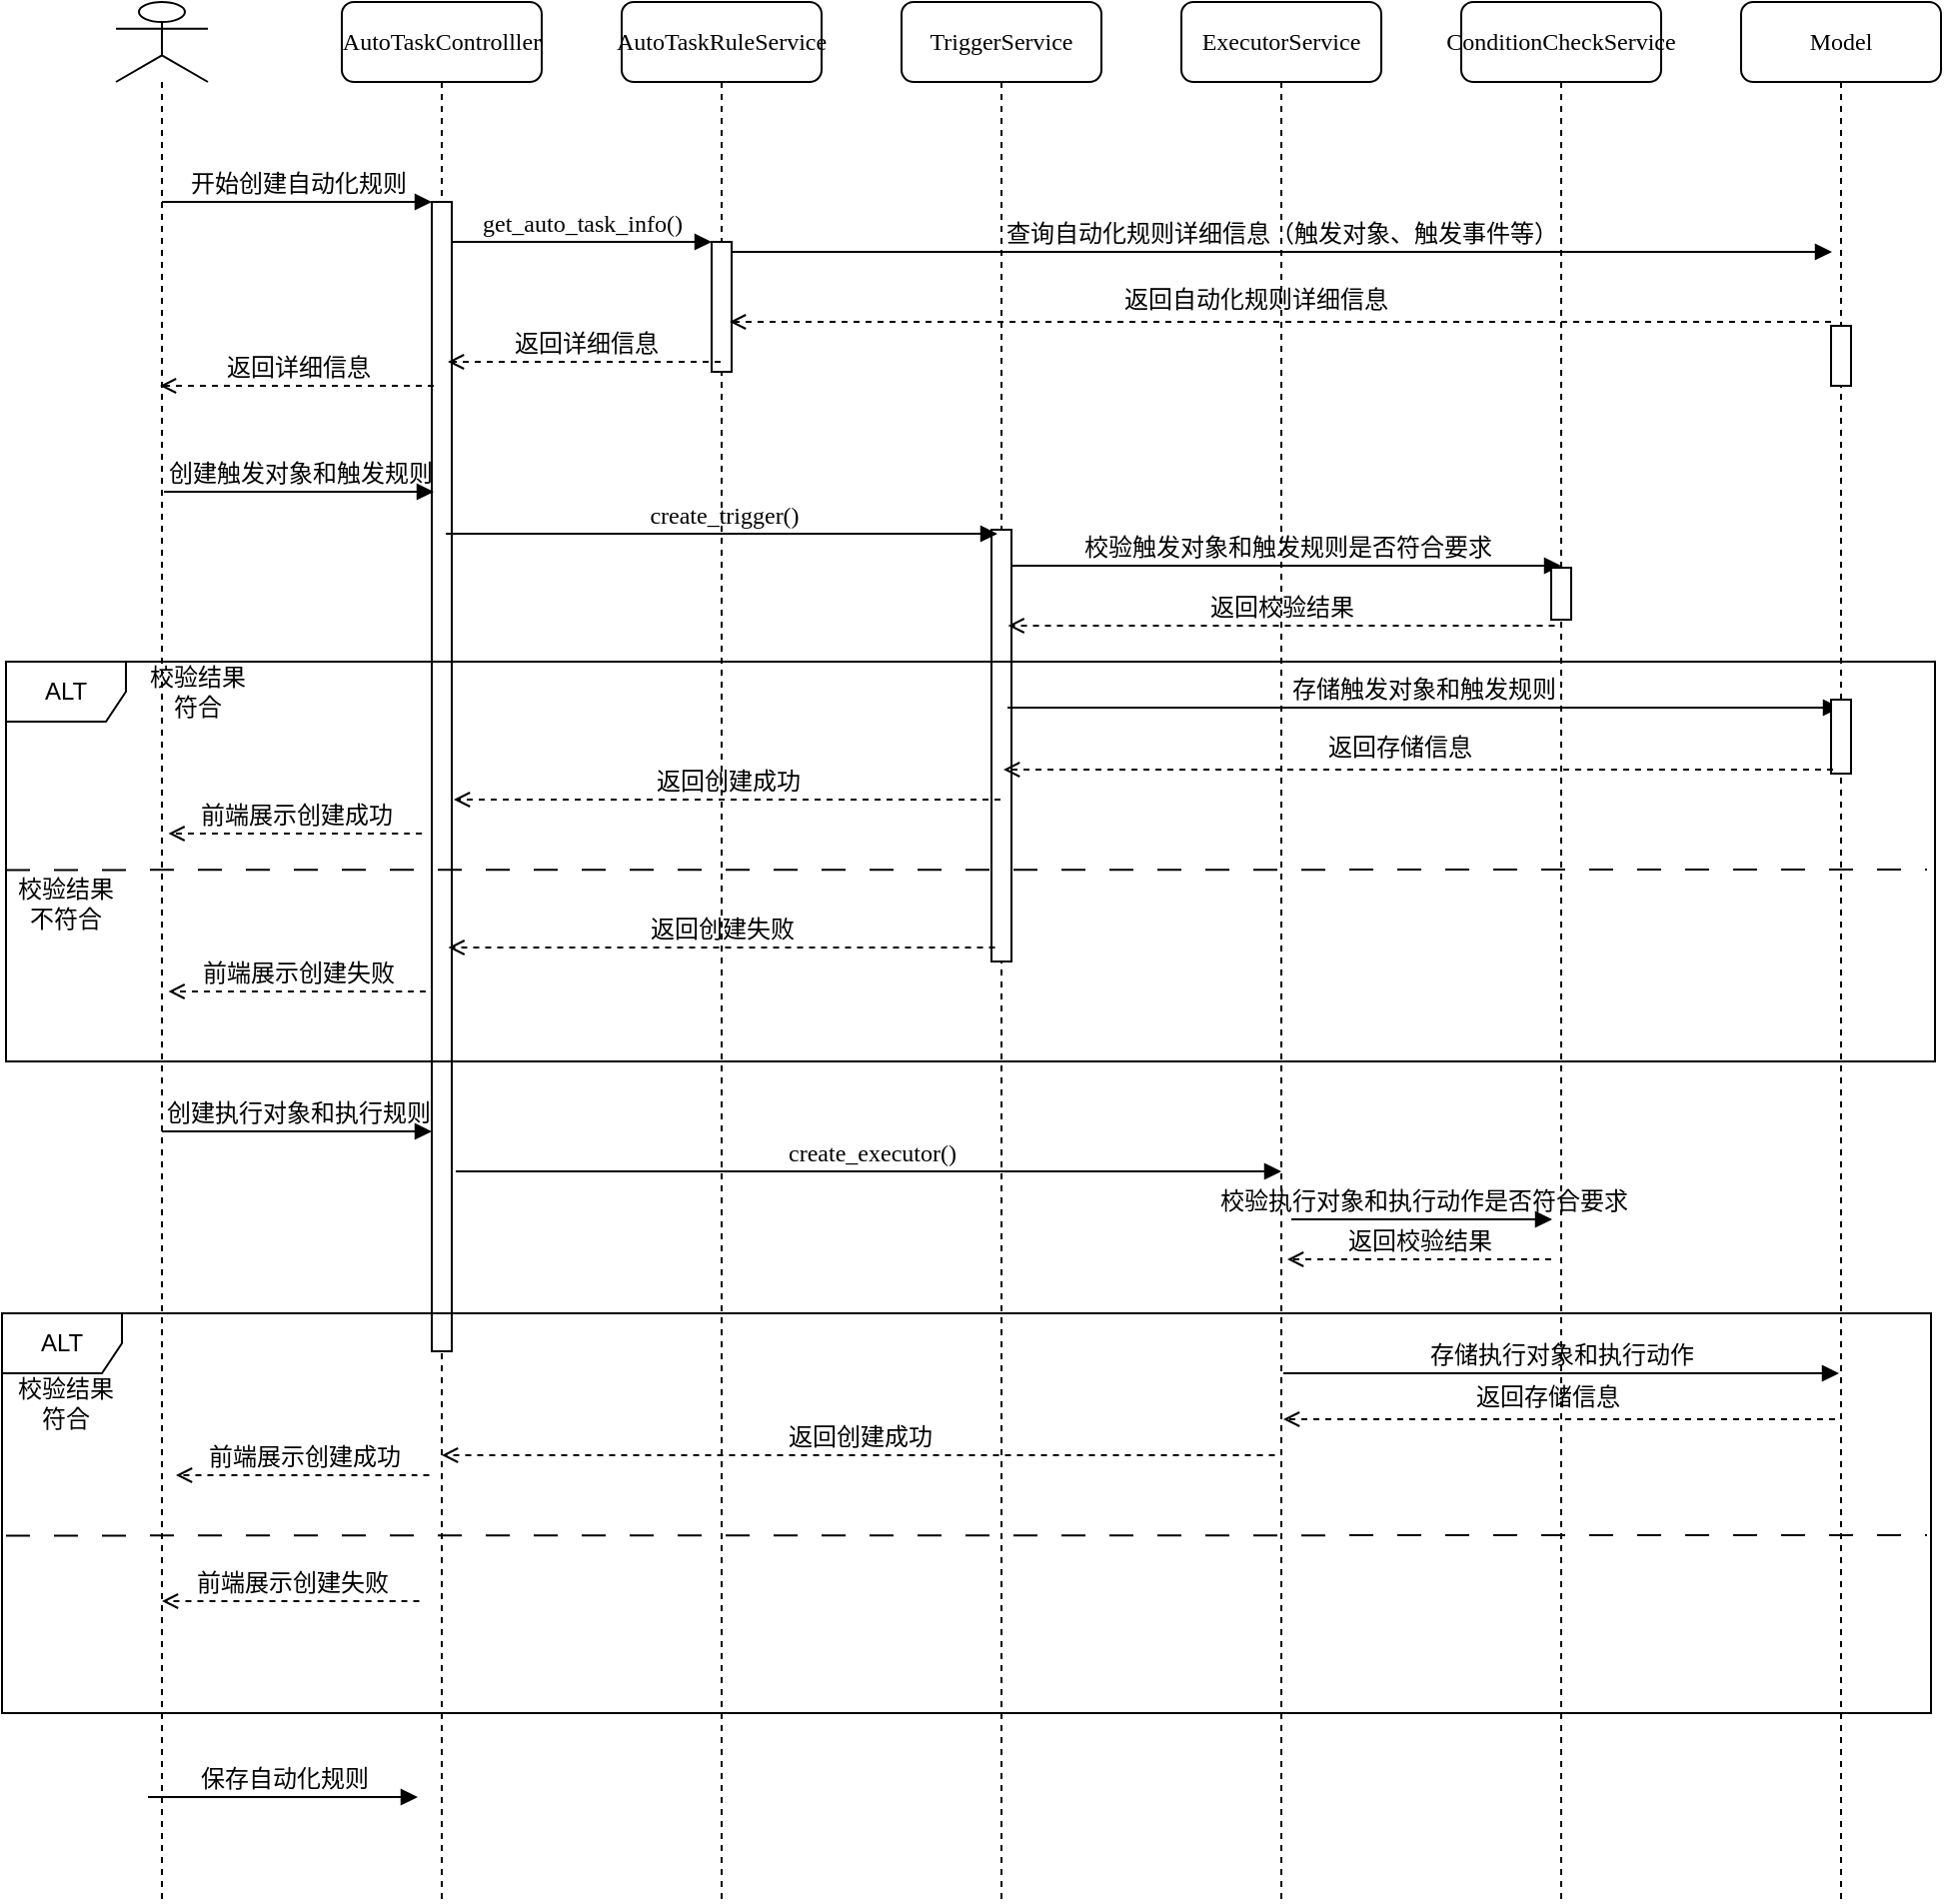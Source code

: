 <mxfile version="26.1.1">
  <diagram name="第 1 页" id="2-aeYYM1CRxZSzicDS_i">
    <mxGraphModel dx="1242" dy="785" grid="0" gridSize="10" guides="1" tooltips="1" connect="1" arrows="1" fold="1" page="0" pageScale="1" pageWidth="827" pageHeight="1169" math="0" shadow="0">
      <root>
        <mxCell id="0" />
        <mxCell id="1" parent="0" />
        <mxCell id="cHH2p0PHme9dH51RubHS-1" value="AutoTaskControlller" style="shape=umlLifeline;perimeter=lifelinePerimeter;whiteSpace=wrap;html=1;container=1;collapsible=0;recursiveResize=0;outlineConnect=0;rounded=1;shadow=0;comic=0;labelBackgroundColor=none;strokeWidth=1;fontFamily=Verdana;fontSize=12;align=center;" vertex="1" parent="1">
          <mxGeometry x="260" y="80" width="100" height="950" as="geometry" />
        </mxCell>
        <mxCell id="cHH2p0PHme9dH51RubHS-2" value="" style="html=1;points=[];perimeter=orthogonalPerimeter;rounded=0;shadow=0;comic=0;labelBackgroundColor=none;strokeWidth=1;fontFamily=Verdana;fontSize=12;align=center;" vertex="1" parent="cHH2p0PHme9dH51RubHS-1">
          <mxGeometry x="45" y="100" width="10" height="575" as="geometry" />
        </mxCell>
        <mxCell id="cHH2p0PHme9dH51RubHS-63" value="create_executor()" style="html=1;verticalAlign=bottom;endArrow=block;labelBackgroundColor=none;fontFamily=Verdana;fontSize=12;edgeStyle=elbowEdgeStyle;elbow=horizontal;" edge="1" parent="cHH2p0PHme9dH51RubHS-1">
          <mxGeometry x="0.004" relative="1" as="geometry">
            <mxPoint x="57" y="585" as="sourcePoint" />
            <mxPoint as="offset" />
            <mxPoint x="470" y="585" as="targetPoint" />
          </mxGeometry>
        </mxCell>
        <mxCell id="cHH2p0PHme9dH51RubHS-3" value="AutoTaskRule&lt;span style=&quot;background-color: transparent; color: light-dark(rgb(0, 0, 0), rgb(255, 255, 255));&quot;&gt;Service&lt;/span&gt;" style="shape=umlLifeline;perimeter=lifelinePerimeter;whiteSpace=wrap;html=1;container=1;collapsible=0;recursiveResize=0;outlineConnect=0;rounded=1;shadow=0;comic=0;labelBackgroundColor=none;strokeWidth=1;fontFamily=Verdana;fontSize=12;align=center;" vertex="1" parent="1">
          <mxGeometry x="400" y="80" width="100" height="950" as="geometry" />
        </mxCell>
        <mxCell id="cHH2p0PHme9dH51RubHS-4" value="" style="html=1;points=[];perimeter=orthogonalPerimeter;rounded=0;shadow=0;comic=0;labelBackgroundColor=none;strokeWidth=1;fontFamily=Verdana;fontSize=12;align=center;" vertex="1" parent="cHH2p0PHme9dH51RubHS-3">
          <mxGeometry x="45" y="120" width="10" height="65" as="geometry" />
        </mxCell>
        <mxCell id="cHH2p0PHme9dH51RubHS-36" value="查询自动化规则详细信息（触发对象、触发事件等）" style="html=1;verticalAlign=bottom;endArrow=block;labelBackgroundColor=none;fontFamily=Verdana;fontSize=12;edgeStyle=elbowEdgeStyle;elbow=vertical;" edge="1" parent="cHH2p0PHme9dH51RubHS-3">
          <mxGeometry x="-0.001" relative="1" as="geometry">
            <mxPoint x="55" y="125" as="sourcePoint" />
            <mxPoint x="605.5" y="125" as="targetPoint" />
            <mxPoint as="offset" />
          </mxGeometry>
        </mxCell>
        <mxCell id="cHH2p0PHme9dH51RubHS-43" value="返回详细信息" style="html=1;verticalAlign=bottom;endArrow=open;dashed=1;endSize=6;labelBackgroundColor=none;fontFamily=Verdana;fontSize=12;edgeStyle=elbowEdgeStyle;elbow=vertical;jumpSize=6;" edge="1" parent="cHH2p0PHme9dH51RubHS-3" source="cHH2p0PHme9dH51RubHS-3">
          <mxGeometry x="-0.004" relative="1" as="geometry">
            <mxPoint x="-87" y="180" as="targetPoint" />
            <Array as="points">
              <mxPoint x="26" y="180" />
              <mxPoint x="56" y="180" />
            </Array>
            <mxPoint x="34" y="180" as="sourcePoint" />
            <mxPoint as="offset" />
          </mxGeometry>
        </mxCell>
        <mxCell id="cHH2p0PHme9dH51RubHS-8" value="TriggerService" style="shape=umlLifeline;perimeter=lifelinePerimeter;whiteSpace=wrap;html=1;container=1;collapsible=0;recursiveResize=0;outlineConnect=0;rounded=1;shadow=0;comic=0;labelBackgroundColor=none;strokeWidth=1;fontFamily=Verdana;fontSize=12;align=center;" vertex="1" parent="1">
          <mxGeometry x="540" y="80" width="100" height="950" as="geometry" />
        </mxCell>
        <mxCell id="cHH2p0PHme9dH51RubHS-47" value="校验触发对象和触发规则是否符合要求" style="html=1;verticalAlign=bottom;endArrow=block;labelBackgroundColor=none;fontFamily=Verdana;fontSize=12;edgeStyle=elbowEdgeStyle;elbow=horizontal;" edge="1" parent="cHH2p0PHme9dH51RubHS-8">
          <mxGeometry x="0.004" relative="1" as="geometry">
            <mxPoint x="55" y="282" as="sourcePoint" />
            <mxPoint x="330" y="282" as="targetPoint" />
            <mxPoint as="offset" />
          </mxGeometry>
        </mxCell>
        <mxCell id="cHH2p0PHme9dH51RubHS-29" value="" style="html=1;points=[];perimeter=orthogonalPerimeter;rounded=0;shadow=0;comic=0;labelBackgroundColor=none;strokeWidth=1;fontFamily=Verdana;fontSize=12;align=center;" vertex="1" parent="cHH2p0PHme9dH51RubHS-8">
          <mxGeometry x="45" y="264" width="10" height="216" as="geometry" />
        </mxCell>
        <mxCell id="cHH2p0PHme9dH51RubHS-52" value="存储触发对象和触发规则" style="html=1;verticalAlign=bottom;endArrow=block;labelBackgroundColor=none;fontFamily=Verdana;fontSize=12;edgeStyle=elbowEdgeStyle;elbow=vertical;" edge="1" parent="cHH2p0PHme9dH51RubHS-8">
          <mxGeometry x="-0.001" relative="1" as="geometry">
            <mxPoint x="53" y="353" as="sourcePoint" />
            <mxPoint x="469.5" y="353" as="targetPoint" />
            <mxPoint as="offset" />
          </mxGeometry>
        </mxCell>
        <mxCell id="cHH2p0PHme9dH51RubHS-11" value="ExecutorService" style="shape=umlLifeline;perimeter=lifelinePerimeter;whiteSpace=wrap;html=1;container=1;collapsible=0;recursiveResize=0;outlineConnect=0;rounded=1;shadow=0;comic=0;labelBackgroundColor=none;strokeWidth=1;fontFamily=Verdana;fontSize=12;align=center;" vertex="1" parent="1">
          <mxGeometry x="680" y="80" width="100" height="950" as="geometry" />
        </mxCell>
        <mxCell id="cHH2p0PHme9dH51RubHS-48" value="返回校验结果" style="html=1;verticalAlign=bottom;endArrow=open;dashed=1;endSize=6;labelBackgroundColor=none;fontFamily=Verdana;fontSize=12;edgeStyle=elbowEdgeStyle;elbow=vertical;jumpSize=6;" edge="1" parent="cHH2p0PHme9dH51RubHS-11">
          <mxGeometry x="-0.002" relative="1" as="geometry">
            <mxPoint x="-86.75" y="312" as="targetPoint" />
            <Array as="points">
              <mxPoint x="26.25" y="312" />
              <mxPoint x="56.25" y="312" />
            </Array>
            <mxPoint x="186.75" y="312" as="sourcePoint" />
            <mxPoint as="offset" />
          </mxGeometry>
        </mxCell>
        <mxCell id="cHH2p0PHme9dH51RubHS-17" value="ConditionCheckService" style="shape=umlLifeline;perimeter=lifelinePerimeter;whiteSpace=wrap;html=1;container=1;collapsible=0;recursiveResize=0;outlineConnect=0;rounded=1;shadow=0;comic=0;labelBackgroundColor=none;strokeWidth=1;fontFamily=Verdana;fontSize=12;align=center;" vertex="1" parent="1">
          <mxGeometry x="820" y="80" width="100" height="950" as="geometry" />
        </mxCell>
        <mxCell id="cHH2p0PHme9dH51RubHS-18" value="" style="html=1;points=[];perimeter=orthogonalPerimeter;rounded=0;shadow=0;comic=0;labelBackgroundColor=none;strokeWidth=1;fontFamily=Verdana;fontSize=12;align=center;" vertex="1" parent="cHH2p0PHme9dH51RubHS-17">
          <mxGeometry x="45" y="283" width="10" height="26" as="geometry" />
        </mxCell>
        <mxCell id="cHH2p0PHme9dH51RubHS-65" value="返回校验结果" style="html=1;verticalAlign=bottom;endArrow=open;dashed=1;endSize=6;labelBackgroundColor=none;fontFamily=Verdana;fontSize=12;edgeStyle=elbowEdgeStyle;elbow=vertical;jumpSize=6;" edge="1" parent="cHH2p0PHme9dH51RubHS-17">
          <mxGeometry x="-0.002" relative="1" as="geometry">
            <mxPoint x="-87" y="629" as="targetPoint" />
            <Array as="points">
              <mxPoint x="22" y="629" />
              <mxPoint x="52" y="629" />
            </Array>
            <mxPoint x="45" y="629" as="sourcePoint" />
            <mxPoint as="offset" />
          </mxGeometry>
        </mxCell>
        <mxCell id="cHH2p0PHme9dH51RubHS-24" value="开始创建自动化规则" style="html=1;verticalAlign=bottom;endArrow=block;entryX=0;entryY=0;labelBackgroundColor=none;fontFamily=Verdana;fontSize=12;edgeStyle=elbowEdgeStyle;elbow=vertical;" edge="1" parent="1" source="cHH2p0PHme9dH51RubHS-31" target="cHH2p0PHme9dH51RubHS-2">
          <mxGeometry x="0.004" relative="1" as="geometry">
            <mxPoint x="150" y="180" as="sourcePoint" />
            <mxPoint as="offset" />
          </mxGeometry>
        </mxCell>
        <mxCell id="cHH2p0PHme9dH51RubHS-25" value="get_auto_task_info()" style="html=1;verticalAlign=bottom;endArrow=block;entryX=0;entryY=0;labelBackgroundColor=none;fontFamily=Verdana;fontSize=12;edgeStyle=elbowEdgeStyle;elbow=vertical;" edge="1" parent="1" source="cHH2p0PHme9dH51RubHS-2" target="cHH2p0PHme9dH51RubHS-4">
          <mxGeometry relative="1" as="geometry">
            <mxPoint x="370" y="200" as="sourcePoint" />
          </mxGeometry>
        </mxCell>
        <mxCell id="cHH2p0PHme9dH51RubHS-26" value="Model" style="shape=umlLifeline;perimeter=lifelinePerimeter;whiteSpace=wrap;html=1;container=1;collapsible=0;recursiveResize=0;outlineConnect=0;rounded=1;shadow=0;comic=0;labelBackgroundColor=none;strokeWidth=1;fontFamily=Verdana;fontSize=12;align=center;" vertex="1" parent="1">
          <mxGeometry x="960" y="80" width="100" height="950" as="geometry" />
        </mxCell>
        <mxCell id="cHH2p0PHme9dH51RubHS-30" value="" style="html=1;points=[];perimeter=orthogonalPerimeter;rounded=0;shadow=0;comic=0;labelBackgroundColor=none;strokeWidth=1;fontFamily=Verdana;fontSize=12;align=center;" vertex="1" parent="cHH2p0PHme9dH51RubHS-26">
          <mxGeometry x="45" y="349" width="10" height="37" as="geometry" />
        </mxCell>
        <mxCell id="cHH2p0PHme9dH51RubHS-28" value="" style="html=1;points=[];perimeter=orthogonalPerimeter;rounded=0;shadow=0;comic=0;labelBackgroundColor=none;strokeWidth=1;fontFamily=Verdana;fontSize=12;align=center;" vertex="1" parent="cHH2p0PHme9dH51RubHS-26">
          <mxGeometry x="45" y="162" width="10" height="30" as="geometry" />
        </mxCell>
        <mxCell id="cHH2p0PHme9dH51RubHS-31" value="" style="shape=umlLifeline;perimeter=lifelinePerimeter;whiteSpace=wrap;html=1;container=1;dropTarget=0;collapsible=0;recursiveResize=0;outlineConnect=0;portConstraint=eastwest;newEdgeStyle={&quot;curved&quot;:0,&quot;rounded&quot;:0};participant=umlActor;" vertex="1" parent="1">
          <mxGeometry x="147" y="80" width="46" height="950" as="geometry" />
        </mxCell>
        <mxCell id="cHH2p0PHme9dH51RubHS-37" value="返回自动化规则详细信息" style="html=1;verticalAlign=bottom;endArrow=open;dashed=1;endSize=6;labelBackgroundColor=none;fontFamily=Verdana;fontSize=12;edgeStyle=elbowEdgeStyle;elbow=vertical;jumpSize=6;" edge="1" parent="1">
          <mxGeometry x="0.045" y="-2" relative="1" as="geometry">
            <mxPoint x="454" y="240" as="targetPoint" />
            <Array as="points">
              <mxPoint x="651" y="240" />
              <mxPoint x="681" y="240" />
            </Array>
            <mxPoint x="1005" y="240" as="sourcePoint" />
            <mxPoint as="offset" />
          </mxGeometry>
        </mxCell>
        <mxCell id="cHH2p0PHme9dH51RubHS-44" value="返回详细信息" style="html=1;verticalAlign=bottom;endArrow=open;dashed=1;endSize=6;labelBackgroundColor=none;fontFamily=Verdana;fontSize=12;edgeStyle=elbowEdgeStyle;elbow=vertical;jumpSize=6;" edge="1" parent="1">
          <mxGeometry x="-0.004" relative="1" as="geometry">
            <mxPoint x="169" y="272" as="targetPoint" />
            <Array as="points">
              <mxPoint x="282" y="272" />
              <mxPoint x="312" y="272" />
            </Array>
            <mxPoint x="306" y="272" as="sourcePoint" />
            <mxPoint as="offset" />
          </mxGeometry>
        </mxCell>
        <mxCell id="cHH2p0PHme9dH51RubHS-45" value="创建触发对象和触发规则" style="html=1;verticalAlign=bottom;endArrow=block;entryX=0;entryY=0;labelBackgroundColor=none;fontFamily=Verdana;fontSize=12;edgeStyle=elbowEdgeStyle;elbow=vertical;" edge="1" parent="1">
          <mxGeometry x="0.004" relative="1" as="geometry">
            <mxPoint x="171" y="325" as="sourcePoint" />
            <mxPoint as="offset" />
            <mxPoint x="306" y="325" as="targetPoint" />
          </mxGeometry>
        </mxCell>
        <mxCell id="cHH2p0PHme9dH51RubHS-46" value="create_trigger()" style="html=1;verticalAlign=bottom;endArrow=block;labelBackgroundColor=none;fontFamily=Verdana;fontSize=12;edgeStyle=elbowEdgeStyle;elbow=horizontal;" edge="1" parent="1">
          <mxGeometry x="0.004" relative="1" as="geometry">
            <mxPoint x="312" y="346" as="sourcePoint" />
            <mxPoint as="offset" />
            <mxPoint x="588" y="346" as="targetPoint" />
          </mxGeometry>
        </mxCell>
        <mxCell id="cHH2p0PHme9dH51RubHS-49" value="ALT" style="shape=umlFrame;whiteSpace=wrap;html=1;pointerEvents=0;" vertex="1" parent="1">
          <mxGeometry x="92" y="410" width="965" height="200" as="geometry" />
        </mxCell>
        <mxCell id="cHH2p0PHme9dH51RubHS-51" value="返回创建成功" style="html=1;verticalAlign=bottom;endArrow=open;dashed=1;endSize=6;labelBackgroundColor=none;fontFamily=Verdana;fontSize=12;edgeStyle=elbowEdgeStyle;elbow=vertical;jumpSize=6;" edge="1" parent="1">
          <mxGeometry x="-0.002" relative="1" as="geometry">
            <mxPoint x="316" y="479" as="targetPoint" />
            <Array as="points">
              <mxPoint x="429" y="479" />
              <mxPoint x="459" y="479" />
            </Array>
            <mxPoint x="589.5" y="479" as="sourcePoint" />
            <mxPoint as="offset" />
          </mxGeometry>
        </mxCell>
        <mxCell id="cHH2p0PHme9dH51RubHS-53" value="返回存储信息" style="html=1;verticalAlign=bottom;endArrow=open;dashed=1;endSize=6;labelBackgroundColor=none;fontFamily=Verdana;fontSize=12;edgeStyle=elbowEdgeStyle;elbow=vertical;jumpSize=6;" edge="1" parent="1">
          <mxGeometry x="0.045" y="-2" relative="1" as="geometry">
            <mxPoint x="591" y="464" as="targetPoint" />
            <Array as="points">
              <mxPoint x="788" y="464" />
              <mxPoint x="818" y="464" />
            </Array>
            <mxPoint x="1006" y="464" as="sourcePoint" />
            <mxPoint as="offset" />
          </mxGeometry>
        </mxCell>
        <mxCell id="cHH2p0PHme9dH51RubHS-55" value="前端展示创建成功" style="html=1;verticalAlign=bottom;endArrow=open;dashed=1;endSize=6;labelBackgroundColor=none;fontFamily=Verdana;fontSize=12;edgeStyle=elbowEdgeStyle;elbow=vertical;jumpSize=6;" edge="1" parent="1">
          <mxGeometry x="-0.002" relative="1" as="geometry">
            <mxPoint x="173.25" y="496" as="targetPoint" />
            <Array as="points">
              <mxPoint x="286.25" y="496" />
              <mxPoint x="316.25" y="496" />
            </Array>
            <mxPoint x="300" y="496" as="sourcePoint" />
            <mxPoint as="offset" />
          </mxGeometry>
        </mxCell>
        <mxCell id="cHH2p0PHme9dH51RubHS-50" value="返回创建失败" style="html=1;verticalAlign=bottom;endArrow=open;dashed=1;endSize=6;labelBackgroundColor=none;fontFamily=Verdana;fontSize=12;edgeStyle=elbowEdgeStyle;elbow=vertical;jumpSize=6;" edge="1" parent="1">
          <mxGeometry x="-0.002" relative="1" as="geometry">
            <mxPoint x="313.25" y="553" as="targetPoint" />
            <Array as="points">
              <mxPoint x="426.25" y="553" />
              <mxPoint x="456.25" y="553" />
            </Array>
            <mxPoint x="586.75" y="553" as="sourcePoint" />
            <mxPoint as="offset" />
          </mxGeometry>
        </mxCell>
        <mxCell id="cHH2p0PHme9dH51RubHS-56" value="前端展示创建失败" style="html=1;verticalAlign=bottom;endArrow=open;dashed=1;endSize=6;labelBackgroundColor=none;fontFamily=Verdana;fontSize=12;edgeStyle=elbowEdgeStyle;elbow=vertical;jumpSize=6;" edge="1" parent="1">
          <mxGeometry x="-0.002" relative="1" as="geometry">
            <mxPoint x="173.25" y="575" as="targetPoint" />
            <Array as="points">
              <mxPoint x="286.25" y="575" />
              <mxPoint x="316.25" y="575" />
            </Array>
            <mxPoint x="302" y="575" as="sourcePoint" />
            <mxPoint as="offset" />
          </mxGeometry>
        </mxCell>
        <mxCell id="cHH2p0PHme9dH51RubHS-57" value="" style="endArrow=none;html=1;rounded=0;dashed=1;dashPattern=12 12;" edge="1" parent="1">
          <mxGeometry width="50" height="50" relative="1" as="geometry">
            <mxPoint x="92" y="514.2" as="sourcePoint" />
            <mxPoint x="1053" y="514" as="targetPoint" />
          </mxGeometry>
        </mxCell>
        <mxCell id="cHH2p0PHme9dH51RubHS-58" value="校验结果符合" style="text;html=1;align=center;verticalAlign=middle;whiteSpace=wrap;rounded=0;" vertex="1" parent="1">
          <mxGeometry x="158" y="410" width="60" height="30" as="geometry" />
        </mxCell>
        <mxCell id="cHH2p0PHme9dH51RubHS-59" value="校验结果不符合" style="text;html=1;align=center;verticalAlign=middle;whiteSpace=wrap;rounded=0;" vertex="1" parent="1">
          <mxGeometry x="92" y="516" width="60" height="30" as="geometry" />
        </mxCell>
        <mxCell id="cHH2p0PHme9dH51RubHS-61" value="创建执行对象和执行规则" style="html=1;verticalAlign=bottom;endArrow=block;entryX=0;entryY=0;labelBackgroundColor=none;fontFamily=Verdana;fontSize=12;edgeStyle=elbowEdgeStyle;elbow=vertical;" edge="1" parent="1">
          <mxGeometry x="0.004" relative="1" as="geometry">
            <mxPoint x="170" y="645" as="sourcePoint" />
            <mxPoint as="offset" />
            <mxPoint x="305" y="645" as="targetPoint" />
          </mxGeometry>
        </mxCell>
        <mxCell id="cHH2p0PHme9dH51RubHS-62" value="保存自动化规则" style="html=1;verticalAlign=bottom;endArrow=block;entryX=0;entryY=0;labelBackgroundColor=none;fontFamily=Verdana;fontSize=12;edgeStyle=elbowEdgeStyle;elbow=vertical;" edge="1" parent="1">
          <mxGeometry x="0.004" relative="1" as="geometry">
            <mxPoint x="163" y="978" as="sourcePoint" />
            <mxPoint as="offset" />
            <mxPoint x="298" y="978" as="targetPoint" />
          </mxGeometry>
        </mxCell>
        <mxCell id="cHH2p0PHme9dH51RubHS-64" value="校验执行对象和执行动作是否符合要求" style="html=1;verticalAlign=bottom;endArrow=block;labelBackgroundColor=none;fontFamily=Verdana;fontSize=12;edgeStyle=elbowEdgeStyle;elbow=horizontal;" edge="1" parent="1">
          <mxGeometry x="0.004" relative="1" as="geometry">
            <mxPoint x="735" y="689" as="sourcePoint" />
            <mxPoint x="865.5" y="689" as="targetPoint" />
            <mxPoint as="offset" />
          </mxGeometry>
        </mxCell>
        <mxCell id="cHH2p0PHme9dH51RubHS-66" value="ALT" style="shape=umlFrame;whiteSpace=wrap;html=1;pointerEvents=0;" vertex="1" parent="1">
          <mxGeometry x="90" y="736" width="965" height="200" as="geometry" />
        </mxCell>
        <mxCell id="cHH2p0PHme9dH51RubHS-67" value="" style="endArrow=none;html=1;rounded=0;dashed=1;dashPattern=12 12;" edge="1" parent="1">
          <mxGeometry width="50" height="50" relative="1" as="geometry">
            <mxPoint x="92" y="847.2" as="sourcePoint" />
            <mxPoint x="1053" y="847" as="targetPoint" />
          </mxGeometry>
        </mxCell>
        <mxCell id="cHH2p0PHme9dH51RubHS-68" value="校验结果符合" style="text;html=1;align=center;verticalAlign=middle;whiteSpace=wrap;rounded=0;" vertex="1" parent="1">
          <mxGeometry x="92" y="766" width="60" height="30" as="geometry" />
        </mxCell>
        <mxCell id="cHH2p0PHme9dH51RubHS-69" value="存储执行对象和执行动作" style="html=1;verticalAlign=bottom;endArrow=block;labelBackgroundColor=none;fontFamily=Verdana;fontSize=12;edgeStyle=elbowEdgeStyle;elbow=vertical;" edge="1" parent="1">
          <mxGeometry x="-0.001" relative="1" as="geometry">
            <mxPoint x="731" y="766" as="sourcePoint" />
            <mxPoint x="1009" y="766" as="targetPoint" />
            <mxPoint as="offset" />
          </mxGeometry>
        </mxCell>
        <mxCell id="cHH2p0PHme9dH51RubHS-70" value="返回存储信息" style="html=1;verticalAlign=bottom;endArrow=open;dashed=1;endSize=6;labelBackgroundColor=none;fontFamily=Verdana;fontSize=12;edgeStyle=elbowEdgeStyle;elbow=vertical;jumpSize=6;" edge="1" parent="1">
          <mxGeometry x="0.045" y="-2" relative="1" as="geometry">
            <mxPoint x="731" y="789" as="targetPoint" />
            <Array as="points">
              <mxPoint x="928" y="789" />
              <mxPoint x="958" y="789" />
            </Array>
            <mxPoint x="1007" y="789" as="sourcePoint" />
            <mxPoint as="offset" />
          </mxGeometry>
        </mxCell>
        <mxCell id="cHH2p0PHme9dH51RubHS-71" value="返回创建成功" style="html=1;verticalAlign=bottom;endArrow=open;dashed=1;endSize=6;labelBackgroundColor=none;fontFamily=Verdana;fontSize=12;edgeStyle=elbowEdgeStyle;elbow=vertical;jumpSize=6;" edge="1" parent="1" target="cHH2p0PHme9dH51RubHS-1">
          <mxGeometry x="-0.002" relative="1" as="geometry">
            <mxPoint x="453.25" y="807" as="targetPoint" />
            <Array as="points">
              <mxPoint x="566.25" y="807" />
              <mxPoint x="596.25" y="807" />
            </Array>
            <mxPoint x="726.75" y="807" as="sourcePoint" />
            <mxPoint as="offset" />
          </mxGeometry>
        </mxCell>
        <mxCell id="cHH2p0PHme9dH51RubHS-72" value="前端展示创建成功" style="html=1;verticalAlign=bottom;endArrow=open;dashed=1;endSize=6;labelBackgroundColor=none;fontFamily=Verdana;fontSize=12;edgeStyle=elbowEdgeStyle;elbow=vertical;jumpSize=6;" edge="1" parent="1">
          <mxGeometry x="-0.002" relative="1" as="geometry">
            <mxPoint x="177" y="817" as="targetPoint" />
            <Array as="points">
              <mxPoint x="290" y="817" />
              <mxPoint x="320" y="817" />
            </Array>
            <mxPoint x="303.75" y="817" as="sourcePoint" />
            <mxPoint as="offset" />
          </mxGeometry>
        </mxCell>
        <mxCell id="cHH2p0PHme9dH51RubHS-74" value="前端展示创建失败" style="html=1;verticalAlign=bottom;endArrow=open;dashed=1;endSize=6;labelBackgroundColor=none;fontFamily=Verdana;fontSize=12;edgeStyle=elbowEdgeStyle;elbow=vertical;jumpSize=6;" edge="1" parent="1">
          <mxGeometry x="-0.002" relative="1" as="geometry">
            <mxPoint x="170" y="880" as="targetPoint" />
            <Array as="points">
              <mxPoint x="283" y="880" />
              <mxPoint x="313" y="880" />
            </Array>
            <mxPoint x="298.75" y="880" as="sourcePoint" />
            <mxPoint as="offset" />
          </mxGeometry>
        </mxCell>
      </root>
    </mxGraphModel>
  </diagram>
</mxfile>

